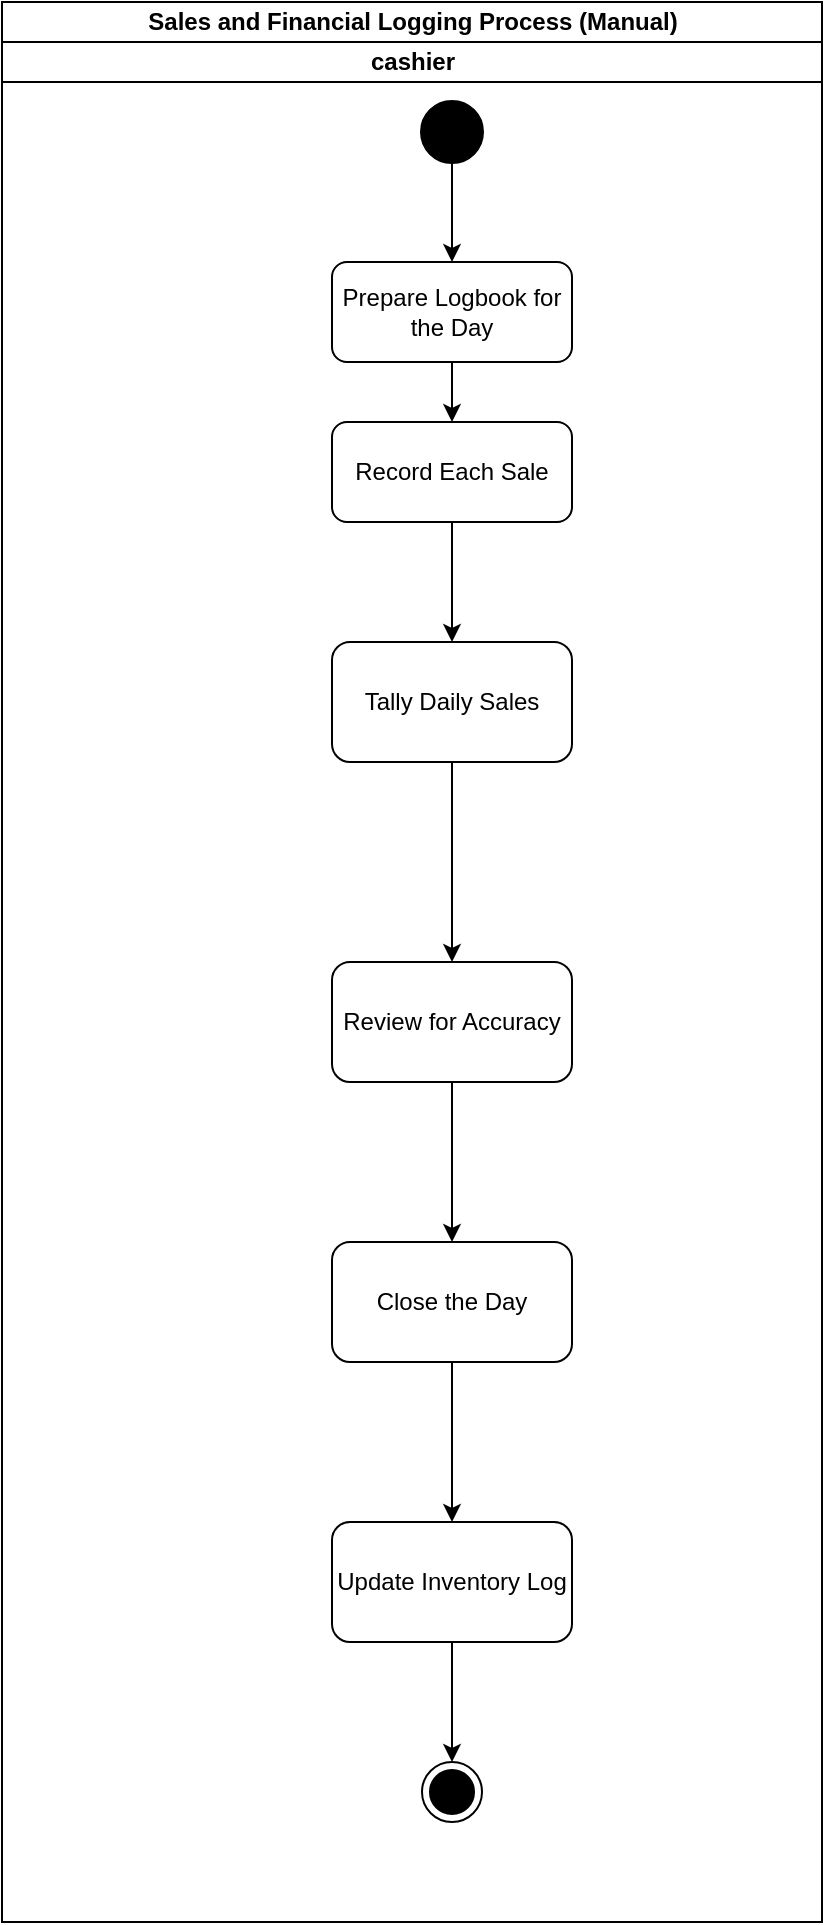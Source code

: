 <mxfile version="24.7.17">
  <diagram name="Page-1" id="s-j-Bo8IbQ0WcYkaYd0i">
    <mxGraphModel dx="648" dy="379" grid="1" gridSize="10" guides="1" tooltips="1" connect="1" arrows="1" fold="1" page="1" pageScale="1" pageWidth="850" pageHeight="1100" math="0" shadow="0">
      <root>
        <mxCell id="0" />
        <mxCell id="1" parent="0" />
        <mxCell id="cCDtkjYFeMpCMy0IGAWP-1" value="Sales and Financial Logging Process (Manual)" style="swimlane;childLayout=stackLayout;resizeParent=1;resizeParentMax=0;startSize=20;html=1;" parent="1" vertex="1">
          <mxGeometry x="160.0" y="40" width="410" height="960" as="geometry" />
        </mxCell>
        <mxCell id="cCDtkjYFeMpCMy0IGAWP-2" value="cashier" style="swimlane;startSize=20;html=1;" parent="cCDtkjYFeMpCMy0IGAWP-1" vertex="1">
          <mxGeometry y="20" width="410" height="940" as="geometry" />
        </mxCell>
        <mxCell id="cCDtkjYFeMpCMy0IGAWP-3" value="" style="strokeWidth=2;html=1;shape=mxgraph.flowchart.start_2;whiteSpace=wrap;fillColor=#000000;" parent="cCDtkjYFeMpCMy0IGAWP-2" vertex="1">
          <mxGeometry x="210.0" y="30" width="30" height="30" as="geometry" />
        </mxCell>
        <mxCell id="cCDtkjYFeMpCMy0IGAWP-4" value="Prepare Logbook for the Day" style="rounded=1;whiteSpace=wrap;html=1;" parent="cCDtkjYFeMpCMy0IGAWP-2" vertex="1">
          <mxGeometry x="165" y="110" width="120" height="50" as="geometry" />
        </mxCell>
        <mxCell id="cCDtkjYFeMpCMy0IGAWP-5" value="Record Each Sale" style="rounded=1;whiteSpace=wrap;html=1;" parent="cCDtkjYFeMpCMy0IGAWP-2" vertex="1">
          <mxGeometry x="165" y="190" width="120" height="50" as="geometry" />
        </mxCell>
        <mxCell id="cCDtkjYFeMpCMy0IGAWP-8" value="" style="endArrow=classic;html=1;rounded=0;exitX=0.5;exitY=1;exitDx=0;exitDy=0;exitPerimeter=0;" parent="cCDtkjYFeMpCMy0IGAWP-2" source="cCDtkjYFeMpCMy0IGAWP-3" target="cCDtkjYFeMpCMy0IGAWP-4" edge="1">
          <mxGeometry width="50" height="50" relative="1" as="geometry">
            <mxPoint x="190.0" y="360" as="sourcePoint" />
            <mxPoint x="240.0" y="310" as="targetPoint" />
          </mxGeometry>
        </mxCell>
        <mxCell id="cCDtkjYFeMpCMy0IGAWP-9" value="" style="endArrow=classic;html=1;rounded=0;exitX=0.5;exitY=1;exitDx=0;exitDy=0;" parent="cCDtkjYFeMpCMy0IGAWP-2" source="cCDtkjYFeMpCMy0IGAWP-4" target="cCDtkjYFeMpCMy0IGAWP-5" edge="1">
          <mxGeometry width="50" height="50" relative="1" as="geometry">
            <mxPoint x="180.0" y="330" as="sourcePoint" />
            <mxPoint x="230.0" y="280" as="targetPoint" />
          </mxGeometry>
        </mxCell>
        <mxCell id="cCDtkjYFeMpCMy0IGAWP-10" value="" style="ellipse;html=1;shape=endState;fillColor=#000000;strokeColor=#000000;" parent="cCDtkjYFeMpCMy0IGAWP-2" vertex="1">
          <mxGeometry x="210" y="860" width="30" height="30" as="geometry" />
        </mxCell>
        <mxCell id="cCDtkjYFeMpCMy0IGAWP-11" value="Tally Daily Sales" style="rounded=1;whiteSpace=wrap;html=1;" parent="cCDtkjYFeMpCMy0IGAWP-2" vertex="1">
          <mxGeometry x="165.0" y="300" width="120" height="60" as="geometry" />
        </mxCell>
        <mxCell id="cCDtkjYFeMpCMy0IGAWP-12" value="Review for Accuracy" style="rounded=1;whiteSpace=wrap;html=1;" parent="cCDtkjYFeMpCMy0IGAWP-2" vertex="1">
          <mxGeometry x="165.0" y="460" width="120" height="60" as="geometry" />
        </mxCell>
        <mxCell id="cCDtkjYFeMpCMy0IGAWP-13" value="Close the Day" style="rounded=1;whiteSpace=wrap;html=1;" parent="cCDtkjYFeMpCMy0IGAWP-2" vertex="1">
          <mxGeometry x="165.0" y="600" width="120" height="60" as="geometry" />
        </mxCell>
        <mxCell id="cCDtkjYFeMpCMy0IGAWP-14" value="Update Inventory Log" style="rounded=1;whiteSpace=wrap;html=1;" parent="cCDtkjYFeMpCMy0IGAWP-2" vertex="1">
          <mxGeometry x="165.0" y="740" width="120" height="60" as="geometry" />
        </mxCell>
        <mxCell id="cCDtkjYFeMpCMy0IGAWP-24" value="" style="endArrow=classic;html=1;rounded=0;exitX=0.5;exitY=1;exitDx=0;exitDy=0;" parent="cCDtkjYFeMpCMy0IGAWP-2" source="cCDtkjYFeMpCMy0IGAWP-5" target="cCDtkjYFeMpCMy0IGAWP-11" edge="1">
          <mxGeometry width="50" height="50" relative="1" as="geometry">
            <mxPoint x="219.92" y="479.1" as="sourcePoint" />
            <mxPoint x="300.0" y="620" as="targetPoint" />
            <Array as="points" />
          </mxGeometry>
        </mxCell>
        <mxCell id="cCDtkjYFeMpCMy0IGAWP-25" value="" style="endArrow=classic;html=1;rounded=0;exitX=0.5;exitY=1;exitDx=0;exitDy=0;entryX=0.5;entryY=0;entryDx=0;entryDy=0;" parent="cCDtkjYFeMpCMy0IGAWP-2" source="cCDtkjYFeMpCMy0IGAWP-11" target="cCDtkjYFeMpCMy0IGAWP-12" edge="1">
          <mxGeometry width="50" height="50" relative="1" as="geometry">
            <mxPoint x="250.0" y="670" as="sourcePoint" />
            <mxPoint x="300.0" y="620" as="targetPoint" />
          </mxGeometry>
        </mxCell>
        <mxCell id="cCDtkjYFeMpCMy0IGAWP-26" value="" style="endArrow=classic;html=1;rounded=0;exitX=0.5;exitY=1;exitDx=0;exitDy=0;entryX=0.5;entryY=0;entryDx=0;entryDy=0;" parent="cCDtkjYFeMpCMy0IGAWP-2" source="cCDtkjYFeMpCMy0IGAWP-12" target="cCDtkjYFeMpCMy0IGAWP-13" edge="1">
          <mxGeometry width="50" height="50" relative="1" as="geometry">
            <mxPoint x="170.0" y="760" as="sourcePoint" />
            <mxPoint x="220.0" y="710" as="targetPoint" />
          </mxGeometry>
        </mxCell>
        <mxCell id="cCDtkjYFeMpCMy0IGAWP-27" value="" style="endArrow=classic;html=1;rounded=0;entryX=0.5;entryY=0;entryDx=0;entryDy=0;exitX=0.5;exitY=1;exitDx=0;exitDy=0;" parent="cCDtkjYFeMpCMy0IGAWP-2" source="cCDtkjYFeMpCMy0IGAWP-13" target="cCDtkjYFeMpCMy0IGAWP-14" edge="1">
          <mxGeometry width="50" height="50" relative="1" as="geometry">
            <mxPoint x="170.0" y="830" as="sourcePoint" />
            <mxPoint x="230.0" y="820" as="targetPoint" />
          </mxGeometry>
        </mxCell>
        <mxCell id="cCDtkjYFeMpCMy0IGAWP-28" value="" style="endArrow=classic;html=1;rounded=0;entryX=0.5;entryY=0;entryDx=0;entryDy=0;exitX=0.5;exitY=1;exitDx=0;exitDy=0;" parent="cCDtkjYFeMpCMy0IGAWP-2" source="cCDtkjYFeMpCMy0IGAWP-14" target="cCDtkjYFeMpCMy0IGAWP-10" edge="1">
          <mxGeometry width="50" height="50" relative="1" as="geometry">
            <mxPoint x="170.0" y="900" as="sourcePoint" />
            <mxPoint x="220.0" y="850" as="targetPoint" />
          </mxGeometry>
        </mxCell>
        <mxCell id="cCDtkjYFeMpCMy0IGAWP-29" style="edgeStyle=orthogonalEdgeStyle;rounded=0;orthogonalLoop=1;jettySize=auto;html=1;exitX=0.5;exitY=1;exitDx=0;exitDy=0;" parent="cCDtkjYFeMpCMy0IGAWP-2" source="cCDtkjYFeMpCMy0IGAWP-5" target="cCDtkjYFeMpCMy0IGAWP-5" edge="1">
          <mxGeometry relative="1" as="geometry" />
        </mxCell>
      </root>
    </mxGraphModel>
  </diagram>
</mxfile>
